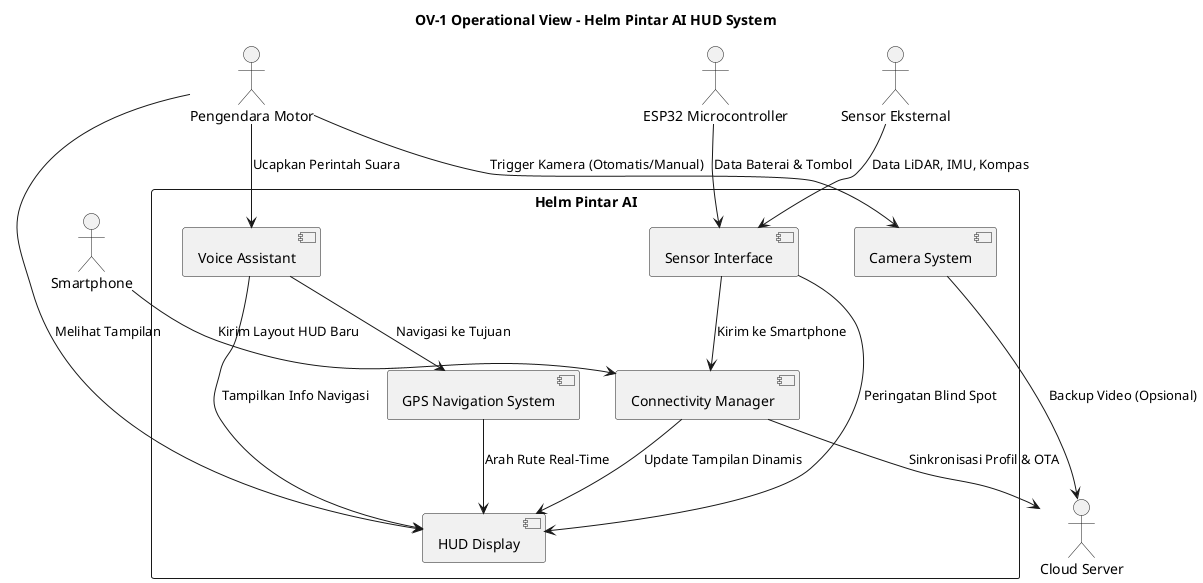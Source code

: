 @startuml
title OV-1 Operational View – Helm Pintar AI HUD System

actor "Pengendara Motor" as Rider
actor "Smartphone" as Phone
actor "ESP32 Microcontroller" as ESP32
actor "Cloud Server" as Cloud
actor "Sensor Eksternal" as Sensor

rectangle "Helm Pintar AI" {
    component "Voice Assistant" as VA
    component "HUD Display" as HUD
    component "GPS Navigation System" as GPS
    component "Sensor Interface" as SensorIF
    component "Camera System" as Cam
    component "Connectivity Manager" as Conn
}

Rider --> VA : Ucapkan Perintah Suara
VA --> GPS : Navigasi ke Tujuan
VA --> HUD : Tampilkan Info Navigasi
GPS --> HUD : Arah Rute Real-Time

Rider --> HUD : Melihat Tampilan
Rider --> Cam : Trigger Kamera (Otomatis/Manual)
Sensor --> SensorIF : Data LiDAR, IMU, Kompas
SensorIF --> HUD : Peringatan Blind Spot

ESP32 --> SensorIF : Data Baterai & Tombol
SensorIF --> Conn : Kirim ke Smartphone

Phone --> Conn : Kirim Layout HUD Baru
Conn --> HUD : Update Tampilan Dinamis

Conn --> Cloud : Sinkronisasi Profil & OTA
Cam --> Cloud : Backup Video (Opsional)

@enduml
